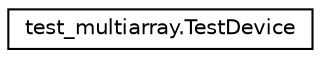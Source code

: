 digraph "Graphical Class Hierarchy"
{
 // LATEX_PDF_SIZE
  edge [fontname="Helvetica",fontsize="10",labelfontname="Helvetica",labelfontsize="10"];
  node [fontname="Helvetica",fontsize="10",shape=record];
  rankdir="LR";
  Node0 [label="test_multiarray.TestDevice",height=0.2,width=0.4,color="black", fillcolor="white", style="filled",URL="$classtest__multiarray_1_1TestDevice.html",tooltip=" "];
}
